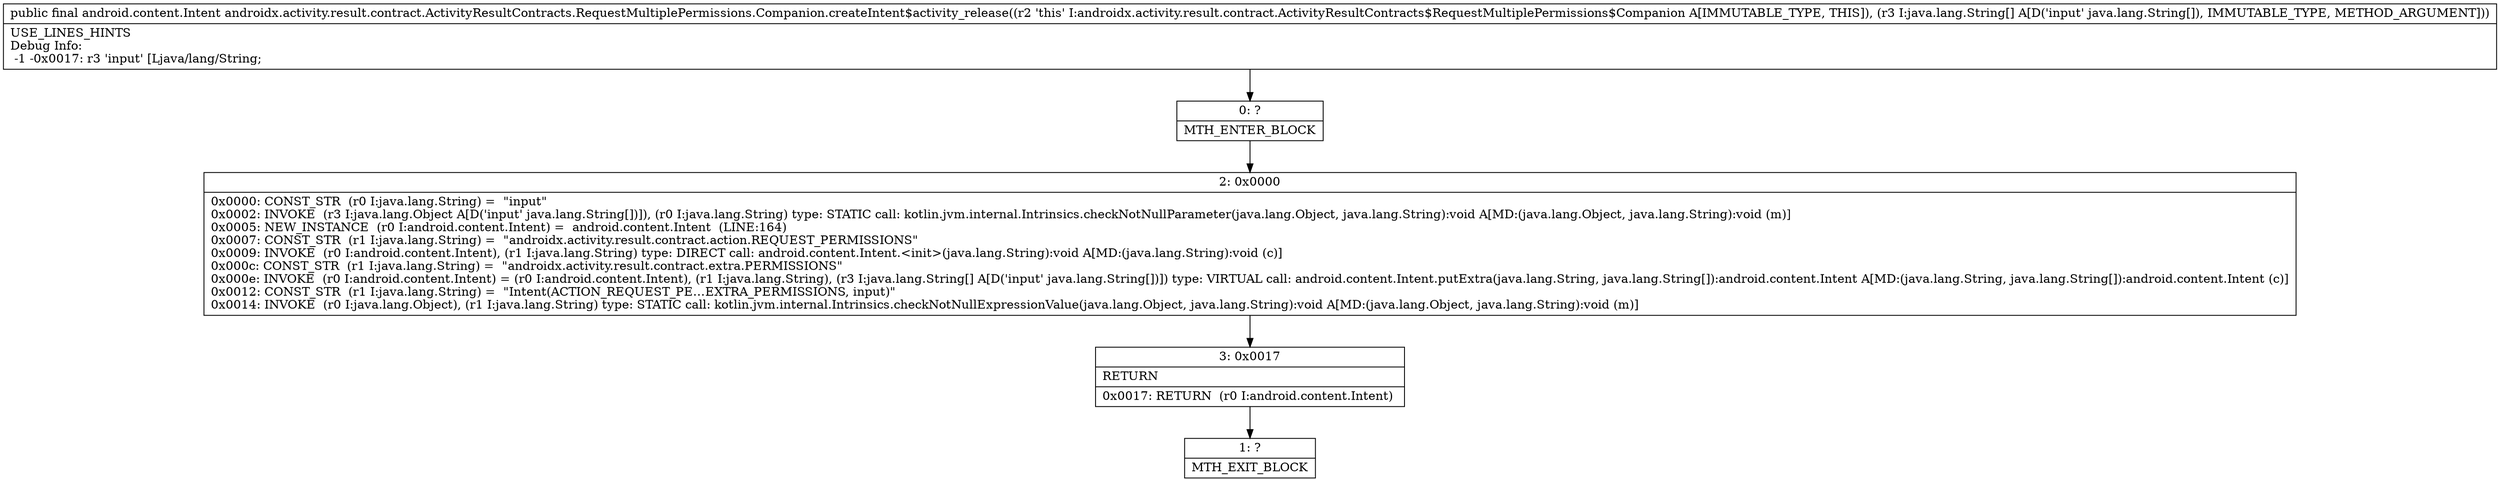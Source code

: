 digraph "CFG forandroidx.activity.result.contract.ActivityResultContracts.RequestMultiplePermissions.Companion.createIntent$activity_release([Ljava\/lang\/String;)Landroid\/content\/Intent;" {
Node_0 [shape=record,label="{0\:\ ?|MTH_ENTER_BLOCK\l}"];
Node_2 [shape=record,label="{2\:\ 0x0000|0x0000: CONST_STR  (r0 I:java.lang.String) =  \"input\" \l0x0002: INVOKE  (r3 I:java.lang.Object A[D('input' java.lang.String[])]), (r0 I:java.lang.String) type: STATIC call: kotlin.jvm.internal.Intrinsics.checkNotNullParameter(java.lang.Object, java.lang.String):void A[MD:(java.lang.Object, java.lang.String):void (m)]\l0x0005: NEW_INSTANCE  (r0 I:android.content.Intent) =  android.content.Intent  (LINE:164)\l0x0007: CONST_STR  (r1 I:java.lang.String) =  \"androidx.activity.result.contract.action.REQUEST_PERMISSIONS\" \l0x0009: INVOKE  (r0 I:android.content.Intent), (r1 I:java.lang.String) type: DIRECT call: android.content.Intent.\<init\>(java.lang.String):void A[MD:(java.lang.String):void (c)]\l0x000c: CONST_STR  (r1 I:java.lang.String) =  \"androidx.activity.result.contract.extra.PERMISSIONS\" \l0x000e: INVOKE  (r0 I:android.content.Intent) = (r0 I:android.content.Intent), (r1 I:java.lang.String), (r3 I:java.lang.String[] A[D('input' java.lang.String[])]) type: VIRTUAL call: android.content.Intent.putExtra(java.lang.String, java.lang.String[]):android.content.Intent A[MD:(java.lang.String, java.lang.String[]):android.content.Intent (c)]\l0x0012: CONST_STR  (r1 I:java.lang.String) =  \"Intent(ACTION_REQUEST_PE…EXTRA_PERMISSIONS, input)\" \l0x0014: INVOKE  (r0 I:java.lang.Object), (r1 I:java.lang.String) type: STATIC call: kotlin.jvm.internal.Intrinsics.checkNotNullExpressionValue(java.lang.Object, java.lang.String):void A[MD:(java.lang.Object, java.lang.String):void (m)]\l}"];
Node_3 [shape=record,label="{3\:\ 0x0017|RETURN\l|0x0017: RETURN  (r0 I:android.content.Intent) \l}"];
Node_1 [shape=record,label="{1\:\ ?|MTH_EXIT_BLOCK\l}"];
MethodNode[shape=record,label="{public final android.content.Intent androidx.activity.result.contract.ActivityResultContracts.RequestMultiplePermissions.Companion.createIntent$activity_release((r2 'this' I:androidx.activity.result.contract.ActivityResultContracts$RequestMultiplePermissions$Companion A[IMMUTABLE_TYPE, THIS]), (r3 I:java.lang.String[] A[D('input' java.lang.String[]), IMMUTABLE_TYPE, METHOD_ARGUMENT]))  | USE_LINES_HINTS\lDebug Info:\l  \-1 \-0x0017: r3 'input' [Ljava\/lang\/String;\l}"];
MethodNode -> Node_0;Node_0 -> Node_2;
Node_2 -> Node_3;
Node_3 -> Node_1;
}

